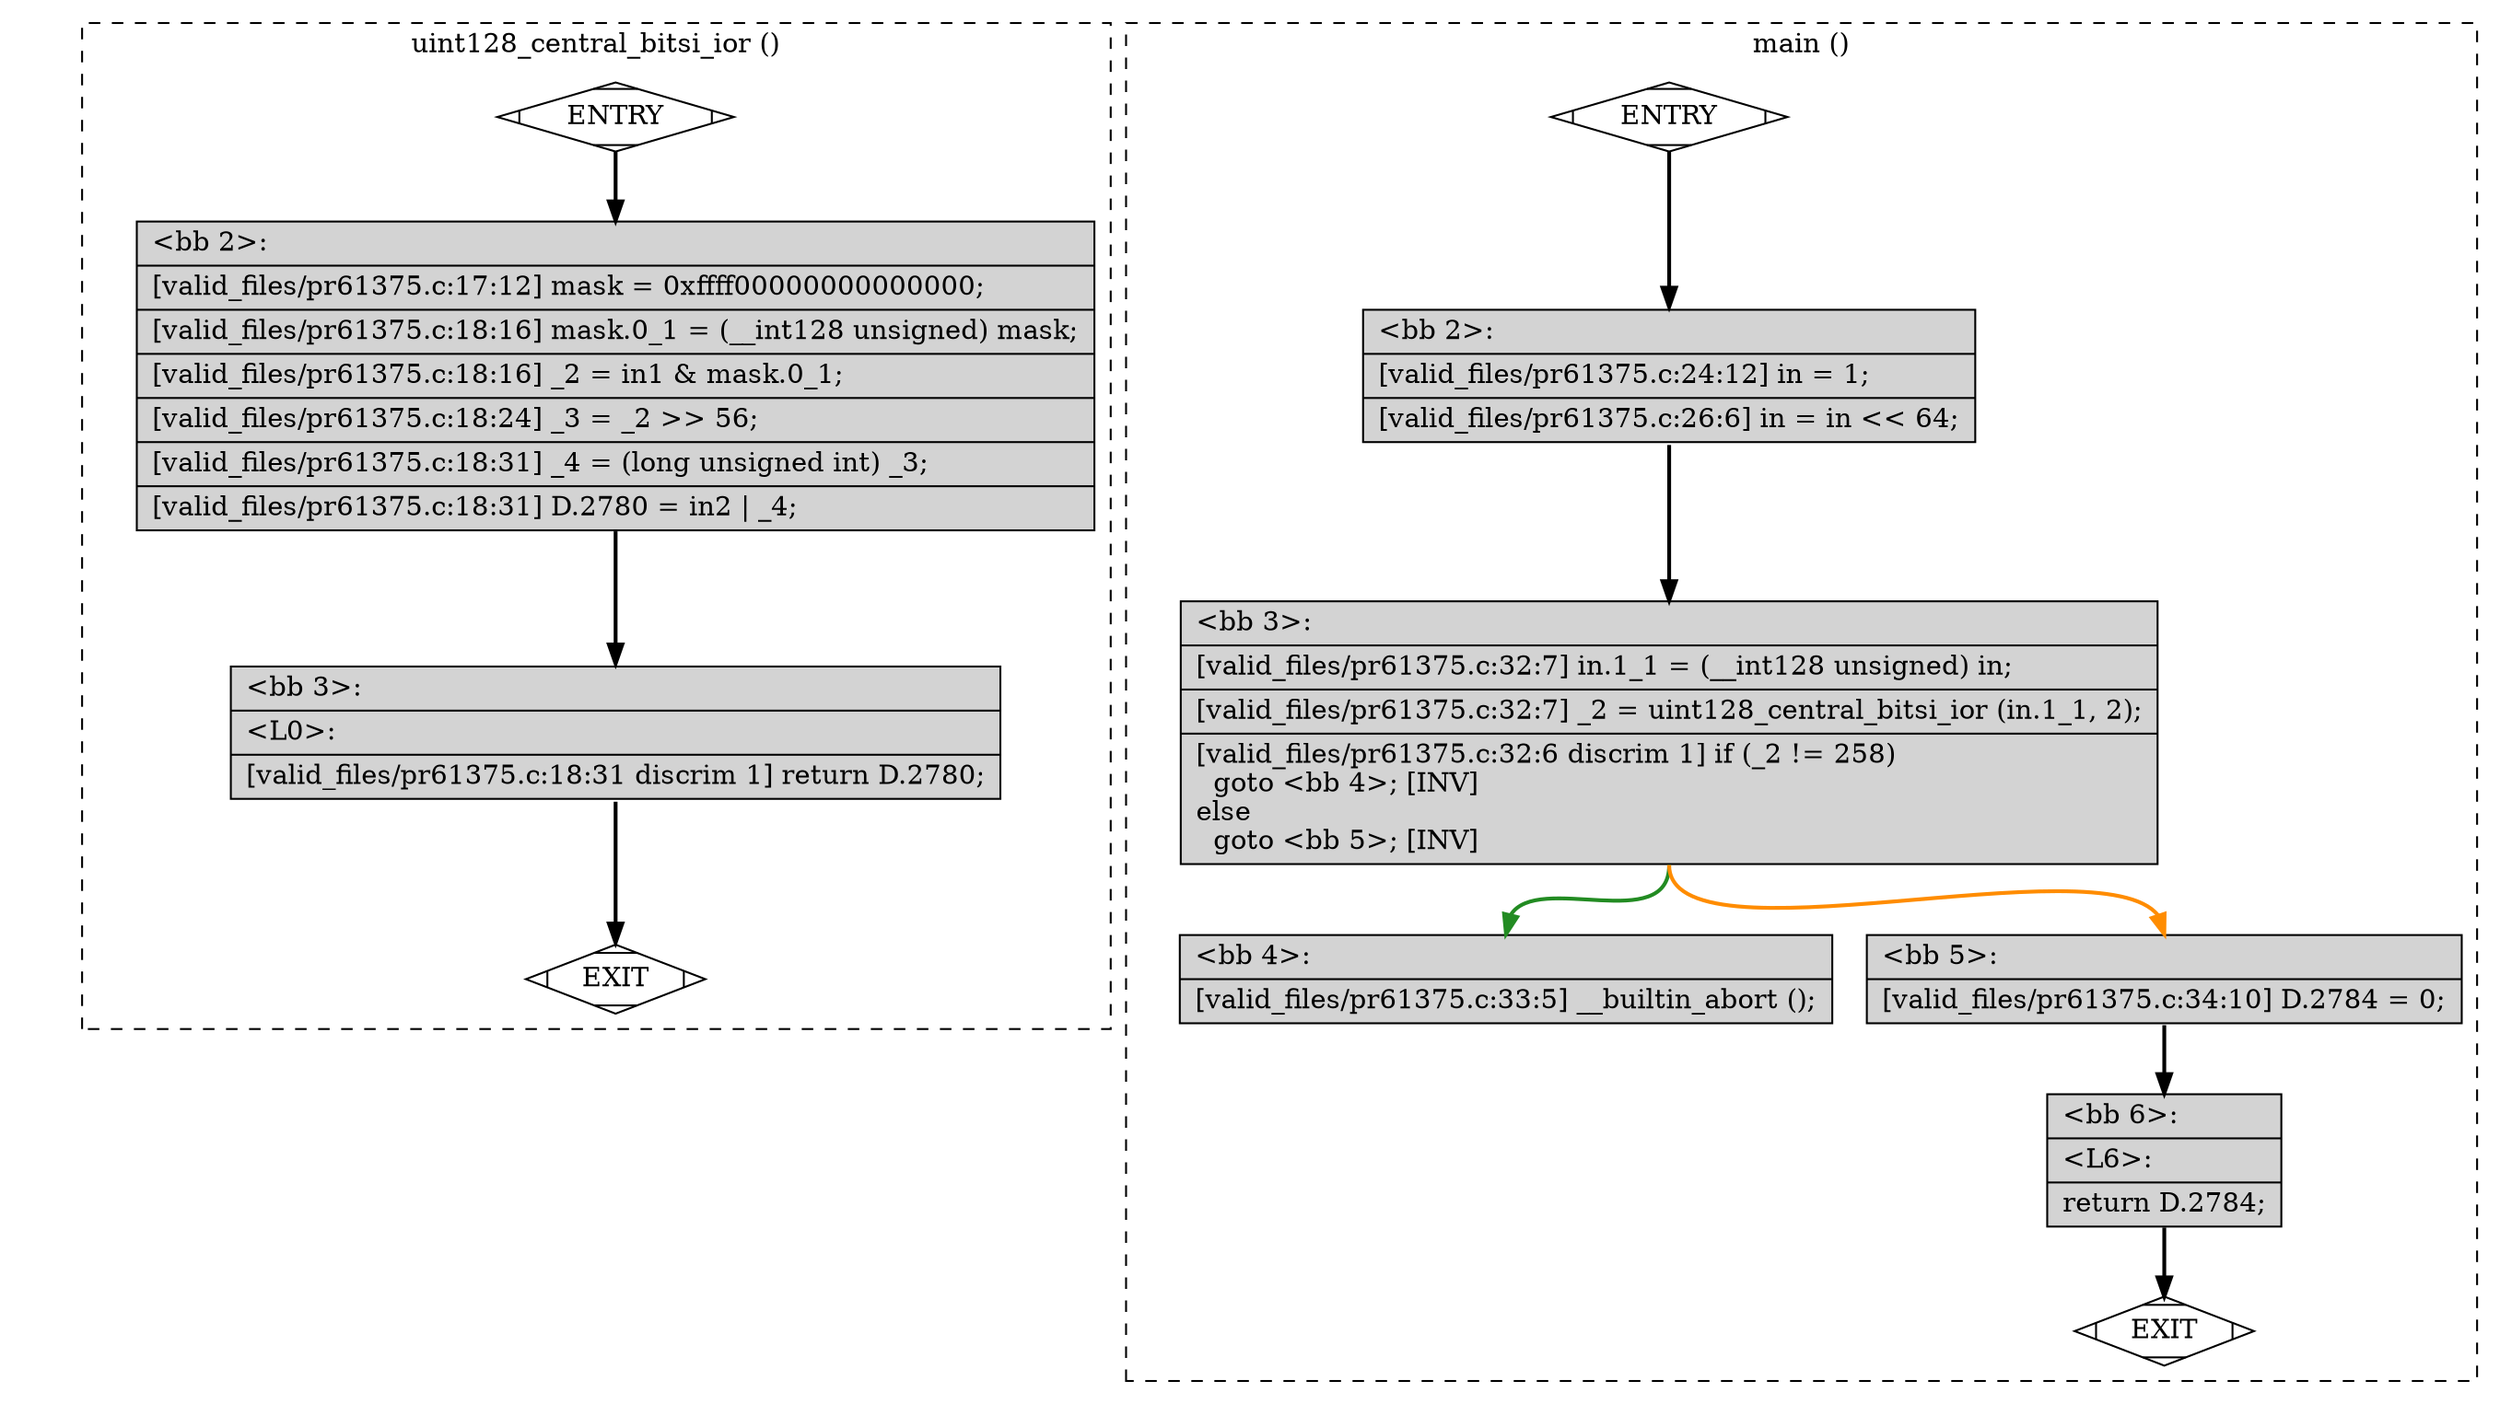 digraph "a-pr61375.c.015t.cfg" {
overlap=false;
subgraph "cluster_uint128_central_bitsi_ior" {
	style="dashed";
	color="black";
	label="uint128_central_bitsi_ior ()";
	fn_0_basic_block_0 [shape=Mdiamond,style=filled,fillcolor=white,label="ENTRY"];

	fn_0_basic_block_1 [shape=Mdiamond,style=filled,fillcolor=white,label="EXIT"];

	fn_0_basic_block_2 [shape=record,style=filled,fillcolor=lightgrey,label="{\<bb\ 2\>:\l\
|[valid_files/pr61375.c:17:12]\ mask\ =\ 0xffff00000000000000;\l\
|[valid_files/pr61375.c:18:16]\ mask.0_1\ =\ (__int128\ unsigned)\ mask;\l\
|[valid_files/pr61375.c:18:16]\ _2\ =\ in1\ &\ mask.0_1;\l\
|[valid_files/pr61375.c:18:24]\ _3\ =\ _2\ \>\>\ 56;\l\
|[valid_files/pr61375.c:18:31]\ _4\ =\ (long\ unsigned\ int)\ _3;\l\
|[valid_files/pr61375.c:18:31]\ D.2780\ =\ in2\ \|\ _4;\l\
}"];

	fn_0_basic_block_3 [shape=record,style=filled,fillcolor=lightgrey,label="{\<bb\ 3\>:\l\
|\<L0\>:\l\
|[valid_files/pr61375.c:18:31\ discrim\ 1]\ return\ D.2780;\l\
}"];

	fn_0_basic_block_0:s -> fn_0_basic_block_2:n [style="solid,bold",color=black,weight=100,constraint=true];
	fn_0_basic_block_2:s -> fn_0_basic_block_3:n [style="solid,bold",color=black,weight=100,constraint=true];
	fn_0_basic_block_3:s -> fn_0_basic_block_1:n [style="solid,bold",color=black,weight=10,constraint=true];
	fn_0_basic_block_0:s -> fn_0_basic_block_1:n [style="invis",constraint=true];
}
subgraph "cluster_main" {
	style="dashed";
	color="black";
	label="main ()";
	fn_1_basic_block_0 [shape=Mdiamond,style=filled,fillcolor=white,label="ENTRY"];

	fn_1_basic_block_1 [shape=Mdiamond,style=filled,fillcolor=white,label="EXIT"];

	fn_1_basic_block_2 [shape=record,style=filled,fillcolor=lightgrey,label="{\<bb\ 2\>:\l\
|[valid_files/pr61375.c:24:12]\ in\ =\ 1;\l\
|[valid_files/pr61375.c:26:6]\ in\ =\ in\ \<\<\ 64;\l\
}"];

	fn_1_basic_block_3 [shape=record,style=filled,fillcolor=lightgrey,label="{\<bb\ 3\>:\l\
|[valid_files/pr61375.c:32:7]\ in.1_1\ =\ (__int128\ unsigned)\ in;\l\
|[valid_files/pr61375.c:32:7]\ _2\ =\ uint128_central_bitsi_ior\ (in.1_1,\ 2);\l\
|[valid_files/pr61375.c:32:6\ discrim\ 1]\ if\ (_2\ !=\ 258)\l\
\ \ goto\ \<bb\ 4\>;\ [INV]\l\
else\l\
\ \ goto\ \<bb\ 5\>;\ [INV]\l\
}"];

	fn_1_basic_block_4 [shape=record,style=filled,fillcolor=lightgrey,label="{\<bb\ 4\>:\l\
|[valid_files/pr61375.c:33:5]\ __builtin_abort\ ();\l\
}"];

	fn_1_basic_block_5 [shape=record,style=filled,fillcolor=lightgrey,label="{\<bb\ 5\>:\l\
|[valid_files/pr61375.c:34:10]\ D.2784\ =\ 0;\l\
}"];

	fn_1_basic_block_6 [shape=record,style=filled,fillcolor=lightgrey,label="{\<bb\ 6\>:\l\
|\<L6\>:\l\
|return\ D.2784;\l\
}"];

	fn_1_basic_block_0:s -> fn_1_basic_block_2:n [style="solid,bold",color=black,weight=100,constraint=true];
	fn_1_basic_block_2:s -> fn_1_basic_block_3:n [style="solid,bold",color=black,weight=100,constraint=true];
	fn_1_basic_block_3:s -> fn_1_basic_block_4:n [style="solid,bold",color=forestgreen,weight=10,constraint=true];
	fn_1_basic_block_3:s -> fn_1_basic_block_5:n [style="solid,bold",color=darkorange,weight=10,constraint=true];
	fn_1_basic_block_5:s -> fn_1_basic_block_6:n [style="solid,bold",color=black,weight=100,constraint=true];
	fn_1_basic_block_6:s -> fn_1_basic_block_1:n [style="solid,bold",color=black,weight=10,constraint=true];
	fn_1_basic_block_0:s -> fn_1_basic_block_1:n [style="invis",constraint=true];
}
}
